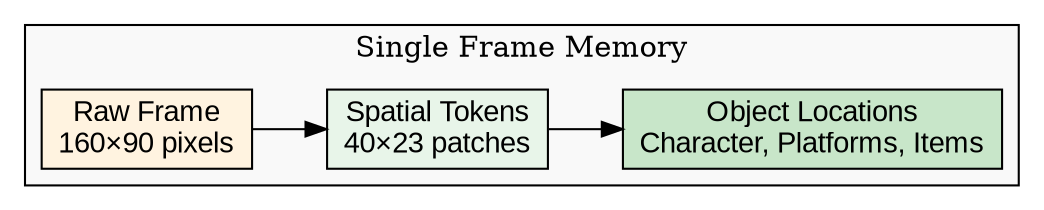 digraph SpatialMemory {
    rankdir=LR;
    node [shape=box, style=filled, fontname="Arial"];
    
    subgraph cluster_spatial {
        label="Single Frame Memory";
        style=filled;
        fillcolor="#f9f9f9";
        
        raw_frame [label="Raw Frame\n160×90 pixels", fillcolor="#fff3e0"];
        spatial_tokens [label="Spatial Tokens\n40×23 patches", fillcolor="#e8f5e9"];
        object_locations [label="Object Locations\nCharacter, Platforms, Items", fillcolor="#c8e6c9"];
        
        raw_frame -> spatial_tokens;
        spatial_tokens -> object_locations;
    }
}
